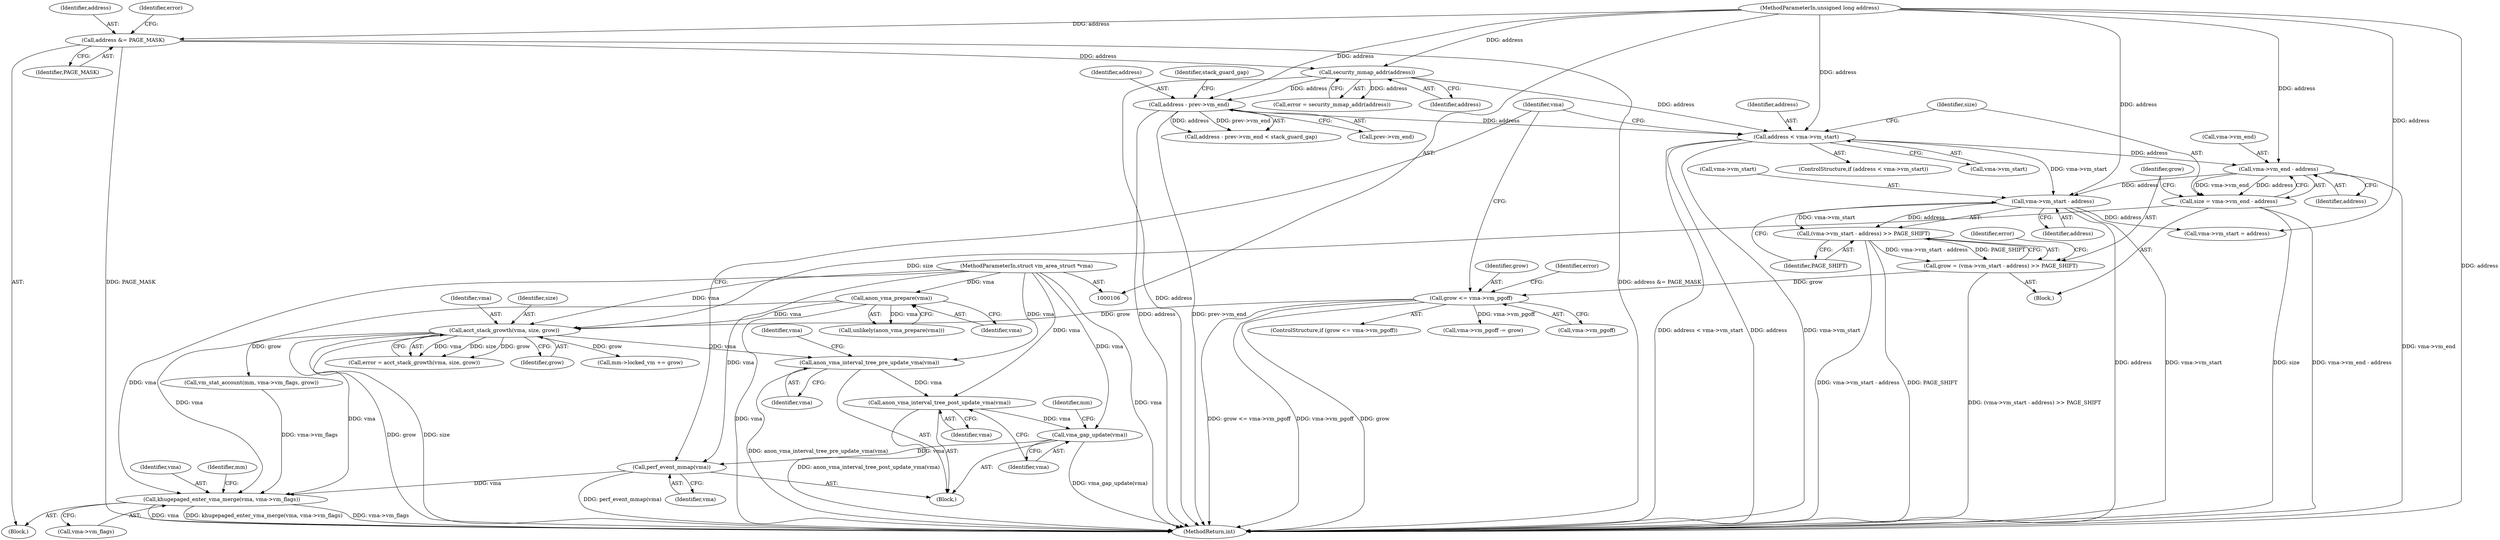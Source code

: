 digraph "0_linux_0a1d52994d440e21def1c2174932410b4f2a98a1@API" {
"1000244" [label="(Call,anon_vma_interval_tree_pre_update_vma(vma))"];
"1000214" [label="(Call,acct_stack_growth(vma, size, grow))"];
"1000167" [label="(Call,anon_vma_prepare(vma))"];
"1000107" [label="(MethodParameterIn,struct vm_area_struct *vma)"];
"1000185" [label="(Call,size = vma->vm_end - address)"];
"1000187" [label="(Call,vma->vm_end - address)"];
"1000177" [label="(Call,address < vma->vm_start)"];
"1000156" [label="(Call,address - prev->vm_end)"];
"1000123" [label="(Call,security_mmap_addr(address))"];
"1000118" [label="(Call,address &= PAGE_MASK)"];
"1000108" [label="(MethodParameterIn,unsigned long address)"];
"1000206" [label="(Call,grow <= vma->vm_pgoff)"];
"1000192" [label="(Call,grow = (vma->vm_start - address) >> PAGE_SHIFT)"];
"1000194" [label="(Call,(vma->vm_start - address) >> PAGE_SHIFT)"];
"1000195" [label="(Call,vma->vm_start - address)"];
"1000256" [label="(Call,anon_vma_interval_tree_post_update_vma(vma))"];
"1000258" [label="(Call,vma_gap_update(vma))"];
"1000265" [label="(Call,perf_event_mmap(vma))"];
"1000271" [label="(Call,khugepaged_enter_vma_merge(vma, vma->vm_flags))"];
"1000195" [label="(Call,vma->vm_start - address)"];
"1000199" [label="(Identifier,address)"];
"1000186" [label="(Identifier,size)"];
"1000271" [label="(Call,khugepaged_enter_vma_merge(vma, vma->vm_flags))"];
"1000238" [label="(Call,vm_stat_account(mm, vma->vm_flags, grow))"];
"1000206" [label="(Call,grow <= vma->vm_pgoff)"];
"1000118" [label="(Call,address &= PAGE_MASK)"];
"1000258" [label="(Call,vma_gap_update(vma))"];
"1000182" [label="(Block,)"];
"1000266" [label="(Identifier,vma)"];
"1000205" [label="(ControlStructure,if (grow <= vma->vm_pgoff))"];
"1000233" [label="(Call,mm->locked_vm += grow)"];
"1000119" [label="(Identifier,address)"];
"1000248" [label="(Identifier,vma)"];
"1000194" [label="(Call,(vma->vm_start - address) >> PAGE_SHIFT)"];
"1000244" [label="(Call,anon_vma_interval_tree_pre_update_vma(vma))"];
"1000157" [label="(Identifier,address)"];
"1000208" [label="(Call,vma->vm_pgoff)"];
"1000216" [label="(Identifier,size)"];
"1000177" [label="(Call,address < vma->vm_start)"];
"1000196" [label="(Call,vma->vm_start)"];
"1000124" [label="(Identifier,address)"];
"1000277" [label="(Identifier,mm)"];
"1000214" [label="(Call,acct_stack_growth(vma, size, grow))"];
"1000212" [label="(Call,error = acct_stack_growth(vma, size, grow))"];
"1000187" [label="(Call,vma->vm_end - address)"];
"1000215" [label="(Identifier,vma)"];
"1000193" [label="(Identifier,grow)"];
"1000263" [label="(Identifier,mm)"];
"1000256" [label="(Call,anon_vma_interval_tree_post_update_vma(vma))"];
"1000167" [label="(Call,anon_vma_prepare(vma))"];
"1000280" [label="(MethodReturn,int)"];
"1000251" [label="(Call,vma->vm_pgoff -= grow)"];
"1000257" [label="(Identifier,vma)"];
"1000156" [label="(Call,address - prev->vm_end)"];
"1000259" [label="(Identifier,vma)"];
"1000123" [label="(Call,security_mmap_addr(address))"];
"1000272" [label="(Identifier,vma)"];
"1000217" [label="(Identifier,grow)"];
"1000185" [label="(Call,size = vma->vm_end - address)"];
"1000155" [label="(Call,address - prev->vm_end < stack_guard_gap)"];
"1000200" [label="(Identifier,PAGE_SHIFT)"];
"1000176" [label="(ControlStructure,if (address < vma->vm_start))"];
"1000161" [label="(Identifier,stack_guard_gap)"];
"1000121" [label="(Call,error = security_mmap_addr(address))"];
"1000158" [label="(Call,prev->vm_end)"];
"1000221" [label="(Block,)"];
"1000202" [label="(Identifier,error)"];
"1000120" [label="(Identifier,PAGE_MASK)"];
"1000245" [label="(Identifier,vma)"];
"1000107" [label="(MethodParameterIn,struct vm_area_struct *vma)"];
"1000168" [label="(Identifier,vma)"];
"1000269" [label="(Identifier,vma)"];
"1000246" [label="(Call,vma->vm_start = address)"];
"1000166" [label="(Call,unlikely(anon_vma_prepare(vma)))"];
"1000213" [label="(Identifier,error)"];
"1000122" [label="(Identifier,error)"];
"1000192" [label="(Call,grow = (vma->vm_start - address) >> PAGE_SHIFT)"];
"1000109" [label="(Block,)"];
"1000108" [label="(MethodParameterIn,unsigned long address)"];
"1000178" [label="(Identifier,address)"];
"1000179" [label="(Call,vma->vm_start)"];
"1000273" [label="(Call,vma->vm_flags)"];
"1000265" [label="(Call,perf_event_mmap(vma))"];
"1000188" [label="(Call,vma->vm_end)"];
"1000191" [label="(Identifier,address)"];
"1000207" [label="(Identifier,grow)"];
"1000244" -> "1000221"  [label="AST: "];
"1000244" -> "1000245"  [label="CFG: "];
"1000245" -> "1000244"  [label="AST: "];
"1000248" -> "1000244"  [label="CFG: "];
"1000244" -> "1000280"  [label="DDG: anon_vma_interval_tree_pre_update_vma(vma)"];
"1000214" -> "1000244"  [label="DDG: vma"];
"1000107" -> "1000244"  [label="DDG: vma"];
"1000244" -> "1000256"  [label="DDG: vma"];
"1000214" -> "1000212"  [label="AST: "];
"1000214" -> "1000217"  [label="CFG: "];
"1000215" -> "1000214"  [label="AST: "];
"1000216" -> "1000214"  [label="AST: "];
"1000217" -> "1000214"  [label="AST: "];
"1000212" -> "1000214"  [label="CFG: "];
"1000214" -> "1000280"  [label="DDG: size"];
"1000214" -> "1000280"  [label="DDG: grow"];
"1000214" -> "1000212"  [label="DDG: vma"];
"1000214" -> "1000212"  [label="DDG: size"];
"1000214" -> "1000212"  [label="DDG: grow"];
"1000167" -> "1000214"  [label="DDG: vma"];
"1000107" -> "1000214"  [label="DDG: vma"];
"1000185" -> "1000214"  [label="DDG: size"];
"1000206" -> "1000214"  [label="DDG: grow"];
"1000214" -> "1000233"  [label="DDG: grow"];
"1000214" -> "1000238"  [label="DDG: grow"];
"1000214" -> "1000271"  [label="DDG: vma"];
"1000167" -> "1000166"  [label="AST: "];
"1000167" -> "1000168"  [label="CFG: "];
"1000168" -> "1000167"  [label="AST: "];
"1000166" -> "1000167"  [label="CFG: "];
"1000167" -> "1000280"  [label="DDG: vma"];
"1000167" -> "1000166"  [label="DDG: vma"];
"1000107" -> "1000167"  [label="DDG: vma"];
"1000167" -> "1000271"  [label="DDG: vma"];
"1000107" -> "1000106"  [label="AST: "];
"1000107" -> "1000280"  [label="DDG: vma"];
"1000107" -> "1000256"  [label="DDG: vma"];
"1000107" -> "1000258"  [label="DDG: vma"];
"1000107" -> "1000265"  [label="DDG: vma"];
"1000107" -> "1000271"  [label="DDG: vma"];
"1000185" -> "1000182"  [label="AST: "];
"1000185" -> "1000187"  [label="CFG: "];
"1000186" -> "1000185"  [label="AST: "];
"1000187" -> "1000185"  [label="AST: "];
"1000193" -> "1000185"  [label="CFG: "];
"1000185" -> "1000280"  [label="DDG: size"];
"1000185" -> "1000280"  [label="DDG: vma->vm_end - address"];
"1000187" -> "1000185"  [label="DDG: vma->vm_end"];
"1000187" -> "1000185"  [label="DDG: address"];
"1000187" -> "1000191"  [label="CFG: "];
"1000188" -> "1000187"  [label="AST: "];
"1000191" -> "1000187"  [label="AST: "];
"1000187" -> "1000280"  [label="DDG: vma->vm_end"];
"1000177" -> "1000187"  [label="DDG: address"];
"1000108" -> "1000187"  [label="DDG: address"];
"1000187" -> "1000195"  [label="DDG: address"];
"1000177" -> "1000176"  [label="AST: "];
"1000177" -> "1000179"  [label="CFG: "];
"1000178" -> "1000177"  [label="AST: "];
"1000179" -> "1000177"  [label="AST: "];
"1000186" -> "1000177"  [label="CFG: "];
"1000269" -> "1000177"  [label="CFG: "];
"1000177" -> "1000280"  [label="DDG: address"];
"1000177" -> "1000280"  [label="DDG: vma->vm_start"];
"1000177" -> "1000280"  [label="DDG: address < vma->vm_start"];
"1000156" -> "1000177"  [label="DDG: address"];
"1000123" -> "1000177"  [label="DDG: address"];
"1000108" -> "1000177"  [label="DDG: address"];
"1000177" -> "1000195"  [label="DDG: vma->vm_start"];
"1000156" -> "1000155"  [label="AST: "];
"1000156" -> "1000158"  [label="CFG: "];
"1000157" -> "1000156"  [label="AST: "];
"1000158" -> "1000156"  [label="AST: "];
"1000161" -> "1000156"  [label="CFG: "];
"1000156" -> "1000280"  [label="DDG: address"];
"1000156" -> "1000280"  [label="DDG: prev->vm_end"];
"1000156" -> "1000155"  [label="DDG: address"];
"1000156" -> "1000155"  [label="DDG: prev->vm_end"];
"1000123" -> "1000156"  [label="DDG: address"];
"1000108" -> "1000156"  [label="DDG: address"];
"1000123" -> "1000121"  [label="AST: "];
"1000123" -> "1000124"  [label="CFG: "];
"1000124" -> "1000123"  [label="AST: "];
"1000121" -> "1000123"  [label="CFG: "];
"1000123" -> "1000280"  [label="DDG: address"];
"1000123" -> "1000121"  [label="DDG: address"];
"1000118" -> "1000123"  [label="DDG: address"];
"1000108" -> "1000123"  [label="DDG: address"];
"1000118" -> "1000109"  [label="AST: "];
"1000118" -> "1000120"  [label="CFG: "];
"1000119" -> "1000118"  [label="AST: "];
"1000120" -> "1000118"  [label="AST: "];
"1000122" -> "1000118"  [label="CFG: "];
"1000118" -> "1000280"  [label="DDG: address &= PAGE_MASK"];
"1000118" -> "1000280"  [label="DDG: PAGE_MASK"];
"1000108" -> "1000118"  [label="DDG: address"];
"1000108" -> "1000106"  [label="AST: "];
"1000108" -> "1000280"  [label="DDG: address"];
"1000108" -> "1000195"  [label="DDG: address"];
"1000108" -> "1000246"  [label="DDG: address"];
"1000206" -> "1000205"  [label="AST: "];
"1000206" -> "1000208"  [label="CFG: "];
"1000207" -> "1000206"  [label="AST: "];
"1000208" -> "1000206"  [label="AST: "];
"1000213" -> "1000206"  [label="CFG: "];
"1000269" -> "1000206"  [label="CFG: "];
"1000206" -> "1000280"  [label="DDG: grow"];
"1000206" -> "1000280"  [label="DDG: grow <= vma->vm_pgoff"];
"1000206" -> "1000280"  [label="DDG: vma->vm_pgoff"];
"1000192" -> "1000206"  [label="DDG: grow"];
"1000206" -> "1000251"  [label="DDG: vma->vm_pgoff"];
"1000192" -> "1000182"  [label="AST: "];
"1000192" -> "1000194"  [label="CFG: "];
"1000193" -> "1000192"  [label="AST: "];
"1000194" -> "1000192"  [label="AST: "];
"1000202" -> "1000192"  [label="CFG: "];
"1000192" -> "1000280"  [label="DDG: (vma->vm_start - address) >> PAGE_SHIFT"];
"1000194" -> "1000192"  [label="DDG: vma->vm_start - address"];
"1000194" -> "1000192"  [label="DDG: PAGE_SHIFT"];
"1000194" -> "1000200"  [label="CFG: "];
"1000195" -> "1000194"  [label="AST: "];
"1000200" -> "1000194"  [label="AST: "];
"1000194" -> "1000280"  [label="DDG: PAGE_SHIFT"];
"1000194" -> "1000280"  [label="DDG: vma->vm_start - address"];
"1000195" -> "1000194"  [label="DDG: vma->vm_start"];
"1000195" -> "1000194"  [label="DDG: address"];
"1000195" -> "1000199"  [label="CFG: "];
"1000196" -> "1000195"  [label="AST: "];
"1000199" -> "1000195"  [label="AST: "];
"1000200" -> "1000195"  [label="CFG: "];
"1000195" -> "1000280"  [label="DDG: address"];
"1000195" -> "1000280"  [label="DDG: vma->vm_start"];
"1000195" -> "1000246"  [label="DDG: address"];
"1000256" -> "1000221"  [label="AST: "];
"1000256" -> "1000257"  [label="CFG: "];
"1000257" -> "1000256"  [label="AST: "];
"1000259" -> "1000256"  [label="CFG: "];
"1000256" -> "1000280"  [label="DDG: anon_vma_interval_tree_post_update_vma(vma)"];
"1000256" -> "1000258"  [label="DDG: vma"];
"1000258" -> "1000221"  [label="AST: "];
"1000258" -> "1000259"  [label="CFG: "];
"1000259" -> "1000258"  [label="AST: "];
"1000263" -> "1000258"  [label="CFG: "];
"1000258" -> "1000280"  [label="DDG: vma_gap_update(vma)"];
"1000258" -> "1000265"  [label="DDG: vma"];
"1000265" -> "1000221"  [label="AST: "];
"1000265" -> "1000266"  [label="CFG: "];
"1000266" -> "1000265"  [label="AST: "];
"1000269" -> "1000265"  [label="CFG: "];
"1000265" -> "1000280"  [label="DDG: perf_event_mmap(vma)"];
"1000265" -> "1000271"  [label="DDG: vma"];
"1000271" -> "1000109"  [label="AST: "];
"1000271" -> "1000273"  [label="CFG: "];
"1000272" -> "1000271"  [label="AST: "];
"1000273" -> "1000271"  [label="AST: "];
"1000277" -> "1000271"  [label="CFG: "];
"1000271" -> "1000280"  [label="DDG: vma->vm_flags"];
"1000271" -> "1000280"  [label="DDG: vma"];
"1000271" -> "1000280"  [label="DDG: khugepaged_enter_vma_merge(vma, vma->vm_flags)"];
"1000238" -> "1000271"  [label="DDG: vma->vm_flags"];
}
